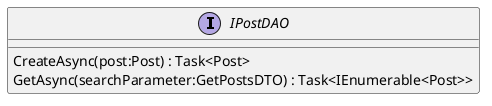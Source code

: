 @startuml
interface IPostDAO {
    CreateAsync(post:Post) : Task<Post>
    GetAsync(searchParameter:GetPostsDTO) : Task<IEnumerable<Post>>
}
@enduml
